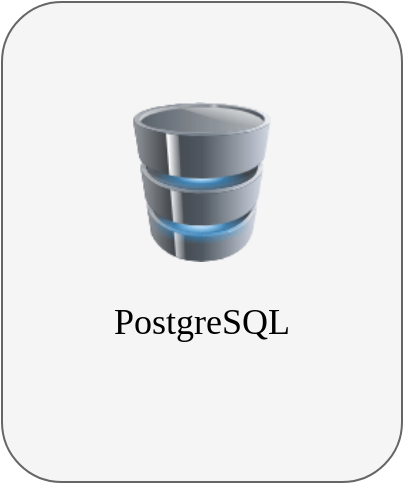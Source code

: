 <mxfile version="24.2.8" type="github">
  <diagram name="Page-1" id="zk2GNx5HkSGxQTkh9nYt">
    <mxGraphModel dx="1434" dy="738" grid="1" gridSize="10" guides="1" tooltips="1" connect="1" arrows="1" fold="1" page="1" pageScale="1" pageWidth="850" pageHeight="1100" math="0" shadow="0">
      <root>
        <mxCell id="0" />
        <mxCell id="1" parent="0" />
        <mxCell id="hkkwUsSCGh0jf6OyiiRT-3" value="" style="rounded=1;whiteSpace=wrap;html=1;fillStyle=solid;fillColor=#f5f5f5;fontColor=#333333;strokeColor=#666666;" vertex="1" parent="1">
          <mxGeometry x="570" y="70" width="200" height="240" as="geometry" />
        </mxCell>
        <mxCell id="hkkwUsSCGh0jf6OyiiRT-1" value="" style="image;html=1;image=img/lib/clip_art/computers/Database_128x128.png" vertex="1" parent="1">
          <mxGeometry x="630" y="120" width="80" height="80" as="geometry" />
        </mxCell>
        <mxCell id="hkkwUsSCGh0jf6OyiiRT-2" value="PostgreSQL" style="text;strokeColor=none;align=center;fillColor=none;html=1;verticalAlign=middle;whiteSpace=wrap;rounded=0;fontFamily=Tahoma;fontSize=18;" vertex="1" parent="1">
          <mxGeometry x="615" y="200" width="110" height="60" as="geometry" />
        </mxCell>
      </root>
    </mxGraphModel>
  </diagram>
</mxfile>

